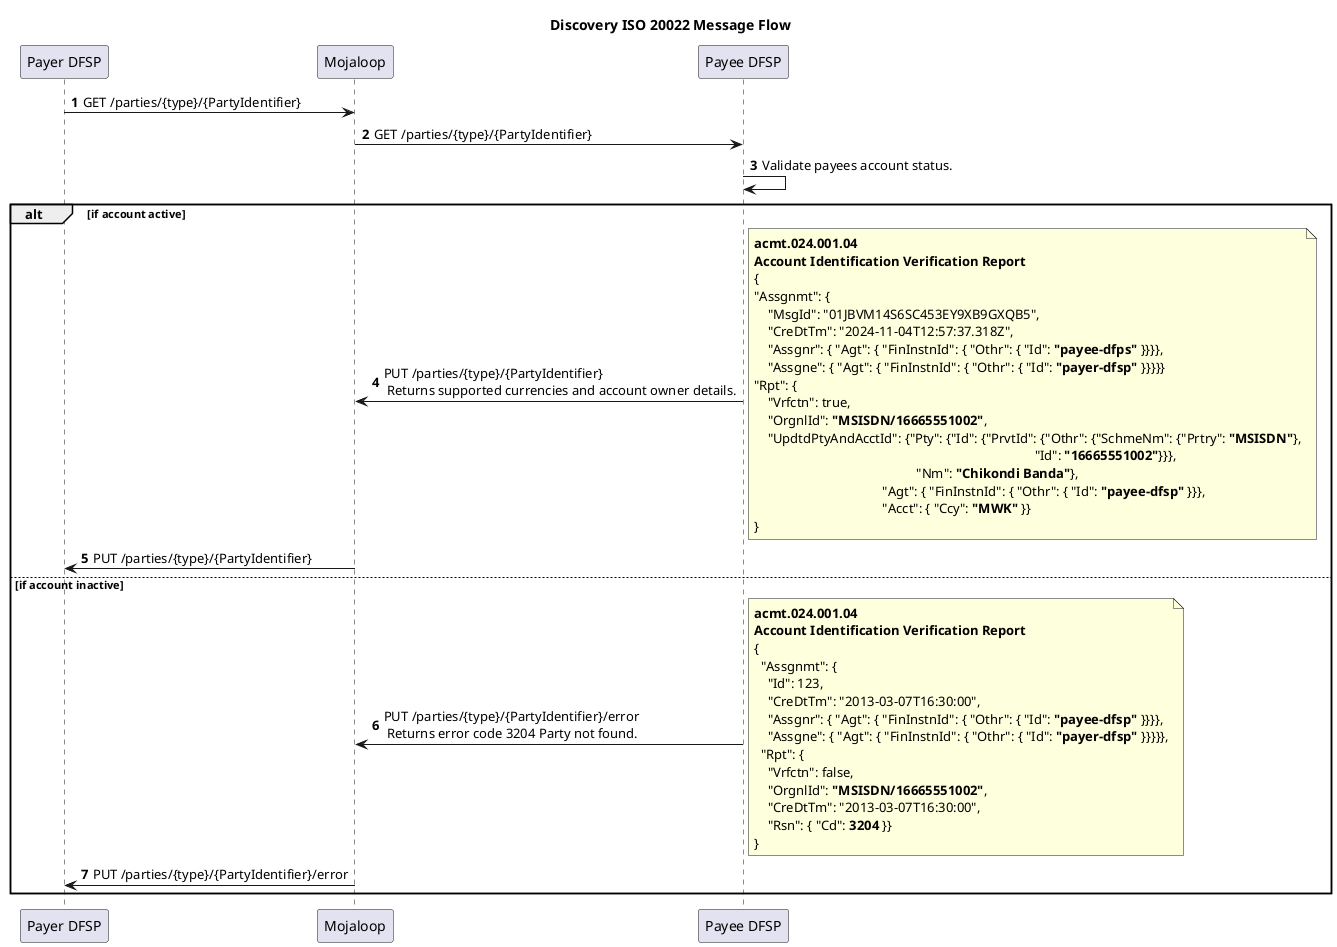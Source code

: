 @startuml

Title Discovery ISO 20022 Message Flow
participant PayerDFSP as "Payer DFSP"
participant Mojaloop as "Mojaloop"
participant PayeeDFSP as "Payee DFSP"

autonumber

PayerDFSP -> Mojaloop: GET /parties/{type}/{PartyIdentifier}
Mojaloop -> PayeeDFSP: GET /parties/{type}/{PartyIdentifier}
PayeeDFSP -> PayeeDFSP: Validate payees account status.
alt if account active
PayeeDFSP -> Mojaloop: PUT /parties/{type}/{PartyIdentifier} \n Returns supported currencies and account owner details.
note right
**acmt.024.001.04**
**Account Identification Verification Report**
{
"Assgnmt": {
    "MsgId": "01JBVM14S6SC453EY9XB9GXQB5",
    "CreDtTm": "2024-11-04T12:57:37.318Z",
    "Assgnr": { "Agt": { "FinInstnId": { "Othr": { "Id": **"payee-dfps"** }}}},
    "Assgne": { "Agt": { "FinInstnId": { "Othr": { "Id": **"payer-dfsp"** }}}}}
"Rpt": {
    "Vrfctn": true,
    "OrgnlId": **"MSISDN/16665551002"**,
    "UpdtdPtyAndAcctId": {"Pty": {"Id": {"PrvtId": {"Othr": {"SchmeNm": {"Prtry": **"MSISDN"**},
                                                                                   "Id": **"16665551002"**}}},
                                                "Nm": **"Chikondi Banda"**},
                                      "Agt": { "FinInstnId": { "Othr": { "Id": **"payee-dfsp"** }}},
                                      "Acct": { "Ccy": **"MWK"** }}
}
end note
Mojaloop -> PayerDFSP: PUT /parties/{type}/{PartyIdentifier}

else if account inactive

PayeeDFSP -> Mojaloop: PUT /parties/{type}/{PartyIdentifier}/error \n Returns error code 3204 Party not found.
note right
**acmt.024.001.04**
**Account Identification Verification Report**
{
  "Assgnmt": {
    "Id": 123,
    "CreDtTm": "2013-03-07T16:30:00",
    "Assgnr": { "Agt": { "FinInstnId": { "Othr": { "Id": **"payee-dfsp"** }}}},
    "Assgne": { "Agt": { "FinInstnId": { "Othr": { "Id": **"payer-dfsp"** }}}}},
  "Rpt": {
    "Vrfctn": false,
    "OrgnlId": **"MSISDN/16665551002"**,
    "CreDtTm": "2013-03-07T16:30:00",
    "Rsn": { "Cd": **3204** }}
}
end note
Mojaloop -> PayerDFSP: PUT /parties/{type}/{PartyIdentifier}/error

end

@enduml